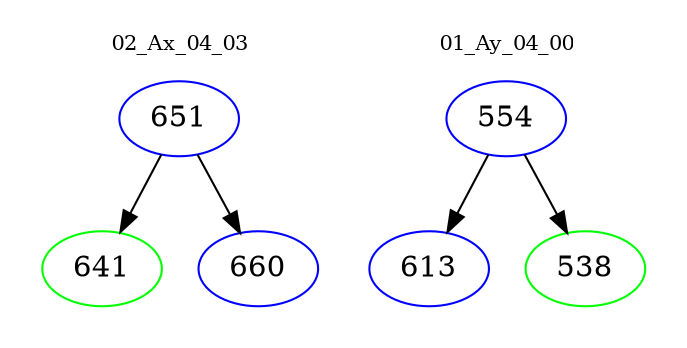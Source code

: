 digraph{
subgraph cluster_0 {
color = white
label = "02_Ax_04_03";
fontsize=10;
T0_651 [label="651", color="blue"]
T0_651 -> T0_641 [color="black"]
T0_641 [label="641", color="green"]
T0_651 -> T0_660 [color="black"]
T0_660 [label="660", color="blue"]
}
subgraph cluster_1 {
color = white
label = "01_Ay_04_00";
fontsize=10;
T1_554 [label="554", color="blue"]
T1_554 -> T1_613 [color="black"]
T1_613 [label="613", color="blue"]
T1_554 -> T1_538 [color="black"]
T1_538 [label="538", color="green"]
}
}
